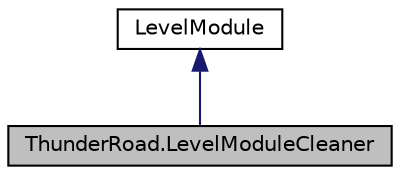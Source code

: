 digraph "ThunderRoad.LevelModuleCleaner"
{
 // LATEX_PDF_SIZE
  edge [fontname="Helvetica",fontsize="10",labelfontname="Helvetica",labelfontsize="10"];
  node [fontname="Helvetica",fontsize="10",shape=record];
  Node1 [label="ThunderRoad.LevelModuleCleaner",height=0.2,width=0.4,color="black", fillcolor="grey75", style="filled", fontcolor="black",tooltip="Class LevelModuleCleaner. Implements the ThunderRoad.LevelModule"];
  Node2 -> Node1 [dir="back",color="midnightblue",fontsize="10",style="solid",fontname="Helvetica"];
  Node2 [label="LevelModule",height=0.2,width=0.4,color="black", fillcolor="white", style="filled",URL="$class_thunder_road_1_1_level_module.html",tooltip="Class LevelModule."];
}
